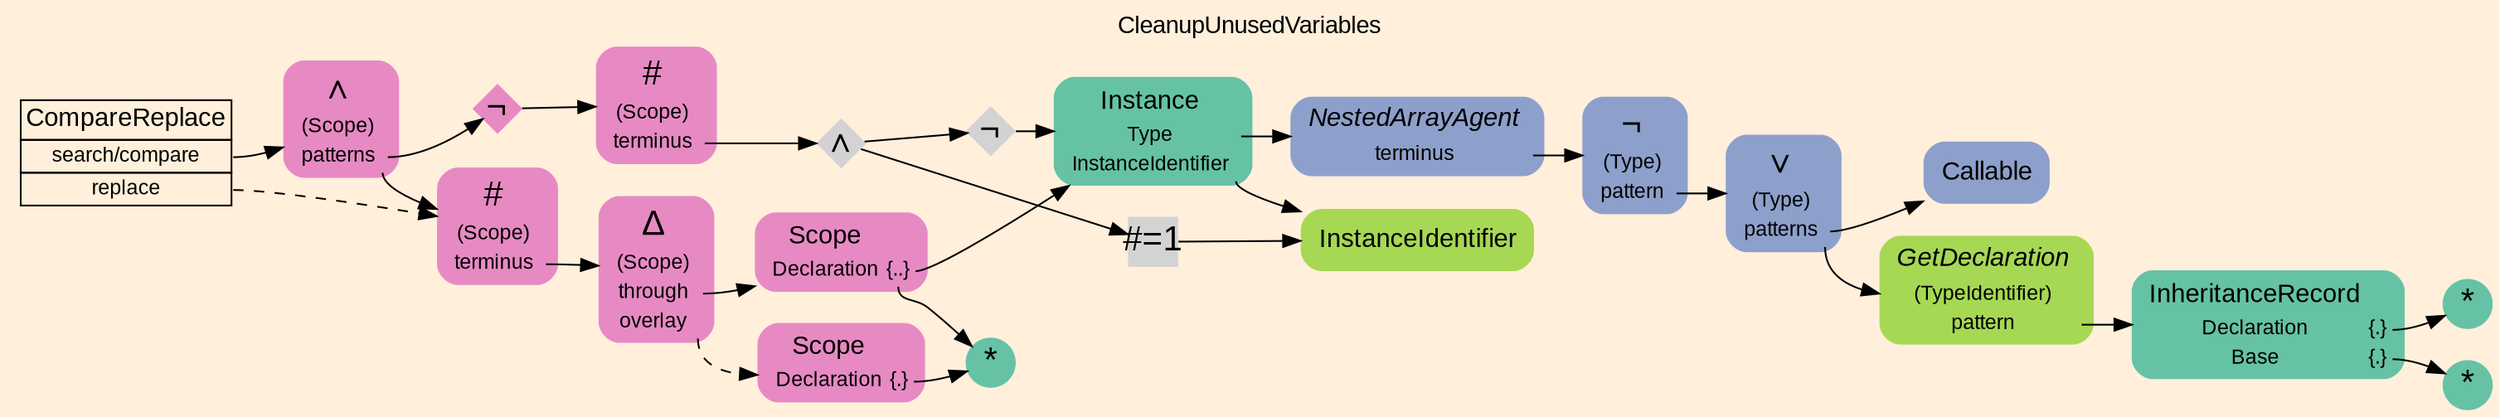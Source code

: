 digraph "CleanupUnusedVariables" {
label = "CleanupUnusedVariables"
labelloc = t
graph [
    rankdir = "LR"
    ranksep = 0.3
    bgcolor = antiquewhite1
    color = black
    fontcolor = black
    fontname = "Arial"
];
node [
    fontname = "Arial"
];
edge [
    fontname = "Arial"
];

// -------------------- transformation figure --------------------
// -------- block CR#B-3-9 ----------
"CR#B-3-9" [
    fillcolor = antiquewhite1
    fontsize = "12"
    fontcolor = grey40
    shape = "plaintext"
    label = <<TABLE BORDER="0" CELLBORDER="1" CELLSPACING="0">
     <TR><TD><FONT COLOR="black" POINT-SIZE="15">CompareReplace</FONT></TD></TR>
     <TR><TD PORT="port0"><FONT COLOR="black" POINT-SIZE="12">search/compare</FONT></TD></TR>
     <TR><TD PORT="port1"><FONT COLOR="black" POINT-SIZE="12">replace</FONT></TD></TR>
    </TABLE>>
    style = "filled"
    color = black
];

// -------- block #B-2-1611 ----------
"#B-2-1611" [
    fillcolor = "/set28/4"
    fontsize = "12"
    fontcolor = grey40
    shape = "plaintext"
    label = <<TABLE BORDER="0" CELLBORDER="0" CELLSPACING="0">
     <TR><TD><FONT COLOR="black" POINT-SIZE="20">∧</FONT></TD></TR>
     <TR><TD><FONT COLOR="black" POINT-SIZE="12">(Scope)</FONT></TD><TD PORT="port0"></TD></TR>
     <TR><TD><FONT COLOR="black" POINT-SIZE="12">patterns</FONT></TD><TD PORT="port1"></TD></TR>
    </TABLE>>
    style = "rounded,filled"
];

// -------- block #B-2-1622 ----------
"#B-2-1622" [
    fillcolor = "/set28/4"
    fontsize = "12"
    fontcolor = grey40
    shape = "plaintext"
    label = <<TABLE BORDER="0" CELLBORDER="0" CELLSPACING="0">
     <TR><TD><FONT COLOR="black" POINT-SIZE="20">#</FONT></TD></TR>
     <TR><TD><FONT COLOR="black" POINT-SIZE="12">(Scope)</FONT></TD><TD PORT="port0"></TD></TR>
     <TR><TD><FONT COLOR="black" POINT-SIZE="12">terminus</FONT></TD><TD PORT="port1"></TD></TR>
    </TABLE>>
    style = "rounded,filled"
];

// -------- block #B-2-1614 ----------
"#B-2-1614" [
    fillcolor = "/set28/4"
    fontsize = "12"
    fontcolor = grey40
    shape = "plaintext"
    label = <<TABLE BORDER="0" CELLBORDER="0" CELLSPACING="0">
     <TR><TD><FONT COLOR="black" POINT-SIZE="20">Δ</FONT></TD></TR>
     <TR><TD><FONT COLOR="black" POINT-SIZE="12">(Scope)</FONT></TD><TD PORT="port0"></TD></TR>
     <TR><TD><FONT COLOR="black" POINT-SIZE="12">through</FONT></TD><TD PORT="port1"></TD></TR>
     <TR><TD><FONT COLOR="black" POINT-SIZE="12">overlay</FONT></TD><TD PORT="port2"></TD></TR>
    </TABLE>>
    style = "rounded,filled"
];

// -------- block #B-2-1612 ----------
"#B-2-1612" [
    fillcolor = "/set28/4"
    fontsize = "12"
    fontcolor = grey40
    shape = "plaintext"
    label = <<TABLE BORDER="0" CELLBORDER="0" CELLSPACING="0">
     <TR><TD><FONT COLOR="black" POINT-SIZE="15">Scope</FONT></TD></TR>
     <TR><TD><FONT COLOR="black" POINT-SIZE="12">Declaration</FONT></TD><TD PORT="port0"><FONT COLOR="black" POINT-SIZE="12">{..}</FONT></TD></TR>
    </TABLE>>
    style = "rounded,filled"
];

// -------- block #B-2-1616 ----------
"#B-2-1616" [
    fillcolor = "/set28/1"
    fontsize = "12"
    fontcolor = grey40
    shape = "plaintext"
    label = <<TABLE BORDER="0" CELLBORDER="0" CELLSPACING="0">
     <TR><TD><FONT COLOR="black" POINT-SIZE="15">Instance</FONT></TD></TR>
     <TR><TD><FONT COLOR="black" POINT-SIZE="12">Type</FONT></TD><TD PORT="port0"></TD></TR>
     <TR><TD><FONT COLOR="black" POINT-SIZE="12">InstanceIdentifier</FONT></TD><TD PORT="port1"></TD></TR>
    </TABLE>>
    style = "rounded,filled"
];

// -------- block #B-2-1617 ----------
"#B-2-1617" [
    fillcolor = "/set28/3"
    fontsize = "12"
    fontcolor = grey40
    shape = "plaintext"
    label = <<TABLE BORDER="0" CELLBORDER="0" CELLSPACING="0">
     <TR><TD><FONT COLOR="black" POINT-SIZE="15"><I>NestedArrayAgent</I></FONT></TD></TR>
     <TR><TD><FONT COLOR="black" POINT-SIZE="12">terminus</FONT></TD><TD PORT="port0"></TD></TR>
    </TABLE>>
    style = "rounded,filled"
];

// -------- block #B-2-1618 ----------
"#B-2-1618" [
    fillcolor = "/set28/3"
    fontsize = "12"
    fontcolor = grey40
    shape = "plaintext"
    label = <<TABLE BORDER="0" CELLBORDER="0" CELLSPACING="0">
     <TR><TD><FONT COLOR="black" POINT-SIZE="20">¬</FONT></TD></TR>
     <TR><TD><FONT COLOR="black" POINT-SIZE="12">(Type)</FONT></TD><TD PORT="port0"></TD></TR>
     <TR><TD><FONT COLOR="black" POINT-SIZE="12">pattern</FONT></TD><TD PORT="port1"></TD></TR>
    </TABLE>>
    style = "rounded,filled"
];

// -------- block #B-2-1619 ----------
"#B-2-1619" [
    fillcolor = "/set28/3"
    fontsize = "12"
    fontcolor = grey40
    shape = "plaintext"
    label = <<TABLE BORDER="0" CELLBORDER="0" CELLSPACING="0">
     <TR><TD><FONT COLOR="black" POINT-SIZE="20">∨</FONT></TD></TR>
     <TR><TD><FONT COLOR="black" POINT-SIZE="12">(Type)</FONT></TD><TD PORT="port0"></TD></TR>
     <TR><TD><FONT COLOR="black" POINT-SIZE="12">patterns</FONT></TD><TD PORT="port1"></TD></TR>
    </TABLE>>
    style = "rounded,filled"
];

// -------- block #B-2-1629 ----------
"#B-2-1629" [
    fillcolor = "/set28/3"
    fontsize = "12"
    fontcolor = grey40
    shape = "plaintext"
    label = <<TABLE BORDER="0" CELLBORDER="0" CELLSPACING="0">
     <TR><TD><FONT COLOR="black" POINT-SIZE="15">Callable</FONT></TD></TR>
    </TABLE>>
    style = "rounded,filled"
];

// -------- block #B-2-1620 ----------
"#B-2-1620" [
    fillcolor = "/set28/5"
    fontsize = "12"
    fontcolor = grey40
    shape = "plaintext"
    label = <<TABLE BORDER="0" CELLBORDER="0" CELLSPACING="0">
     <TR><TD><FONT COLOR="black" POINT-SIZE="15"><I>GetDeclaration</I></FONT></TD></TR>
     <TR><TD><FONT COLOR="black" POINT-SIZE="12">(TypeIdentifier)</FONT></TD><TD PORT="port0"></TD></TR>
     <TR><TD><FONT COLOR="black" POINT-SIZE="12">pattern</FONT></TD><TD PORT="port1"></TD></TR>
    </TABLE>>
    style = "rounded,filled"
];

// -------- block #B-2-1627 ----------
"#B-2-1627" [
    fillcolor = "/set28/1"
    fontsize = "12"
    fontcolor = grey40
    shape = "plaintext"
    label = <<TABLE BORDER="0" CELLBORDER="0" CELLSPACING="0">
     <TR><TD><FONT COLOR="black" POINT-SIZE="15">InheritanceRecord</FONT></TD></TR>
     <TR><TD><FONT COLOR="black" POINT-SIZE="12">Declaration</FONT></TD><TD PORT="port0"><FONT COLOR="black" POINT-SIZE="12">{.}</FONT></TD></TR>
     <TR><TD><FONT COLOR="black" POINT-SIZE="12">Base</FONT></TD><TD PORT="port1"><FONT COLOR="black" POINT-SIZE="12">{.}</FONT></TD></TR>
    </TABLE>>
    style = "rounded,filled"
];

// -------- block #B-2-1630 ----------
"#B-2-1630" [
    fillcolor = "/set28/1"
    fontsize = "12"
    fontcolor = grey40
    shape = "circle"
    label = <<FONT COLOR="black" POINT-SIZE="20">*</FONT>>
    style = "filled"
    penwidth = 0.0
    fixedsize = true
    width = 0.4
    height = 0.4
];

// -------- block #B-2-1631 ----------
"#B-2-1631" [
    fillcolor = "/set28/1"
    fontsize = "12"
    fontcolor = grey40
    shape = "circle"
    label = <<FONT COLOR="black" POINT-SIZE="20">*</FONT>>
    style = "filled"
    penwidth = 0.0
    fixedsize = true
    width = 0.4
    height = 0.4
];

// -------- block #B-2-1621 ----------
"#B-2-1621" [
    fillcolor = "/set28/5"
    fontsize = "12"
    fontcolor = grey40
    shape = "plaintext"
    label = <<TABLE BORDER="0" CELLBORDER="0" CELLSPACING="0">
     <TR><TD><FONT COLOR="black" POINT-SIZE="15">InstanceIdentifier</FONT></TD></TR>
    </TABLE>>
    style = "rounded,filled"
];

// -------- block #B-2-1615 ----------
"#B-2-1615" [
    fillcolor = "/set28/1"
    fontsize = "12"
    fontcolor = grey40
    shape = "circle"
    label = <<FONT COLOR="black" POINT-SIZE="20">*</FONT>>
    style = "filled"
    penwidth = 0.0
    fixedsize = true
    width = 0.4
    height = 0.4
];

// -------- block #B-2-1613 ----------
"#B-2-1613" [
    fillcolor = "/set28/4"
    fontsize = "12"
    fontcolor = grey40
    shape = "plaintext"
    label = <<TABLE BORDER="0" CELLBORDER="0" CELLSPACING="0">
     <TR><TD><FONT COLOR="black" POINT-SIZE="15">Scope</FONT></TD></TR>
     <TR><TD><FONT COLOR="black" POINT-SIZE="12">Declaration</FONT></TD><TD PORT="port0"><FONT COLOR="black" POINT-SIZE="12">{.}</FONT></TD></TR>
    </TABLE>>
    style = "rounded,filled"
];

// -------- block #B-2-1628 ----------
"#B-2-1628" [
    fillcolor = "/set28/4"
    fontsize = "12"
    fontcolor = grey40
    shape = "diamond"
    label = <<FONT COLOR="black" POINT-SIZE="20">¬</FONT>>
    style = "filled"
    penwidth = 0.0
    fixedsize = true
    width = 0.4
    height = 0.4
];

// -------- block #B-2-1623 ----------
"#B-2-1623" [
    fillcolor = "/set28/4"
    fontsize = "12"
    fontcolor = grey40
    shape = "plaintext"
    label = <<TABLE BORDER="0" CELLBORDER="0" CELLSPACING="0">
     <TR><TD><FONT COLOR="black" POINT-SIZE="20">#</FONT></TD></TR>
     <TR><TD><FONT COLOR="black" POINT-SIZE="12">(Scope)</FONT></TD><TD PORT="port0"></TD></TR>
     <TR><TD><FONT COLOR="black" POINT-SIZE="12">terminus</FONT></TD><TD PORT="port1"></TD></TR>
    </TABLE>>
    style = "rounded,filled"
];

// -------- block #B-2-1624 ----------
"#B-2-1624" [
    fontsize = "12"
    fontcolor = grey40
    shape = "diamond"
    label = <<FONT COLOR="black" POINT-SIZE="20">∧</FONT>>
    style = "filled"
    penwidth = 0.0
    fixedsize = true
    width = 0.4
    height = 0.4
];

// -------- block #B-2-1625 ----------
"#B-2-1625" [
    fontsize = "12"
    fontcolor = grey40
    shape = "square"
    label = <<FONT COLOR="black" POINT-SIZE="20">#=1</FONT>>
    style = "filled"
    penwidth = 0.0
    fixedsize = true
    width = 0.4
    height = 0.4
];

// -------- block #B-2-1626 ----------
"#B-2-1626" [
    fontsize = "12"
    fontcolor = grey40
    shape = "diamond"
    label = <<FONT COLOR="black" POINT-SIZE="20">¬</FONT>>
    style = "filled"
    penwidth = 0.0
    fixedsize = true
    width = 0.4
    height = 0.4
];

"CR#B-3-9":port0 -> "#B-2-1611" [
    color = black
    fontcolor = black
];

"CR#B-3-9":port1 -> "#B-2-1622" [
    style="dashed"
    color = black
    fontcolor = black
];

"#B-2-1611":port1 -> "#B-2-1622" [
    color = black
    fontcolor = black
];

"#B-2-1611":port1 -> "#B-2-1628" [
    color = black
    fontcolor = black
];

"#B-2-1622":port1 -> "#B-2-1614" [
    color = black
    fontcolor = black
];

"#B-2-1614":port1 -> "#B-2-1612" [
    color = black
    fontcolor = black
];

"#B-2-1614":port2 -> "#B-2-1613" [
    style="dashed"
    color = black
    fontcolor = black
];

"#B-2-1612":port0 -> "#B-2-1616" [
    color = black
    fontcolor = black
];

"#B-2-1612":port0 -> "#B-2-1615" [
    color = black
    fontcolor = black
];

"#B-2-1616":port0 -> "#B-2-1617" [
    color = black
    fontcolor = black
];

"#B-2-1616":port1 -> "#B-2-1621" [
    color = black
    fontcolor = black
];

"#B-2-1617":port0 -> "#B-2-1618" [
    color = black
    fontcolor = black
];

"#B-2-1618":port1 -> "#B-2-1619" [
    color = black
    fontcolor = black
];

"#B-2-1619":port1 -> "#B-2-1629" [
    color = black
    fontcolor = black
];

"#B-2-1619":port1 -> "#B-2-1620" [
    color = black
    fontcolor = black
];

"#B-2-1620":port1 -> "#B-2-1627" [
    color = black
    fontcolor = black
];

"#B-2-1627":port0 -> "#B-2-1630" [
    color = black
    fontcolor = black
];

"#B-2-1627":port1 -> "#B-2-1631" [
    color = black
    fontcolor = black
];

"#B-2-1613":port0 -> "#B-2-1615" [
    color = black
    fontcolor = black
];

"#B-2-1628" -> "#B-2-1623" [
    color = black
    fontcolor = black
];

"#B-2-1623":port1 -> "#B-2-1624" [
    color = black
    fontcolor = black
];

"#B-2-1624" -> "#B-2-1625" [
    color = black
    fontcolor = black
];

"#B-2-1624" -> "#B-2-1626" [
    color = black
    fontcolor = black
];

"#B-2-1625" -> "#B-2-1621" [
    color = black
    fontcolor = black
];

"#B-2-1626" -> "#B-2-1616" [
    color = black
    fontcolor = black
];


}

